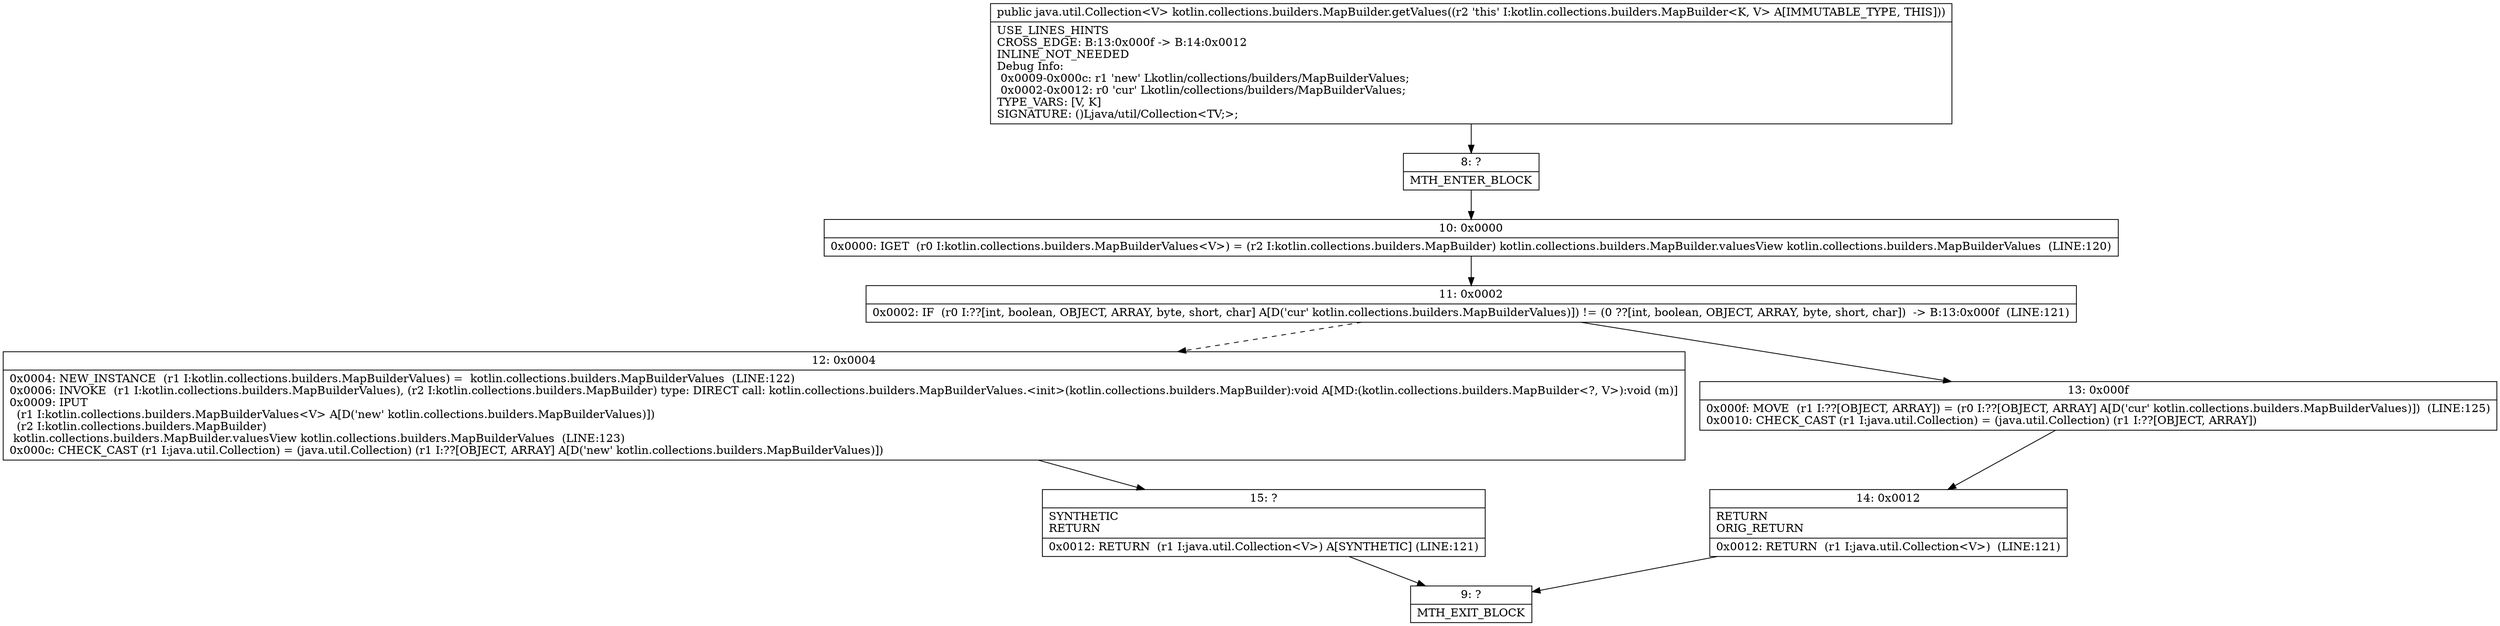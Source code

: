 digraph "CFG forkotlin.collections.builders.MapBuilder.getValues()Ljava\/util\/Collection;" {
Node_8 [shape=record,label="{8\:\ ?|MTH_ENTER_BLOCK\l}"];
Node_10 [shape=record,label="{10\:\ 0x0000|0x0000: IGET  (r0 I:kotlin.collections.builders.MapBuilderValues\<V\>) = (r2 I:kotlin.collections.builders.MapBuilder) kotlin.collections.builders.MapBuilder.valuesView kotlin.collections.builders.MapBuilderValues  (LINE:120)\l}"];
Node_11 [shape=record,label="{11\:\ 0x0002|0x0002: IF  (r0 I:??[int, boolean, OBJECT, ARRAY, byte, short, char] A[D('cur' kotlin.collections.builders.MapBuilderValues)]) != (0 ??[int, boolean, OBJECT, ARRAY, byte, short, char])  \-\> B:13:0x000f  (LINE:121)\l}"];
Node_12 [shape=record,label="{12\:\ 0x0004|0x0004: NEW_INSTANCE  (r1 I:kotlin.collections.builders.MapBuilderValues) =  kotlin.collections.builders.MapBuilderValues  (LINE:122)\l0x0006: INVOKE  (r1 I:kotlin.collections.builders.MapBuilderValues), (r2 I:kotlin.collections.builders.MapBuilder) type: DIRECT call: kotlin.collections.builders.MapBuilderValues.\<init\>(kotlin.collections.builders.MapBuilder):void A[MD:(kotlin.collections.builders.MapBuilder\<?, V\>):void (m)]\l0x0009: IPUT  \l  (r1 I:kotlin.collections.builders.MapBuilderValues\<V\> A[D('new' kotlin.collections.builders.MapBuilderValues)])\l  (r2 I:kotlin.collections.builders.MapBuilder)\l kotlin.collections.builders.MapBuilder.valuesView kotlin.collections.builders.MapBuilderValues  (LINE:123)\l0x000c: CHECK_CAST (r1 I:java.util.Collection) = (java.util.Collection) (r1 I:??[OBJECT, ARRAY] A[D('new' kotlin.collections.builders.MapBuilderValues)]) \l}"];
Node_15 [shape=record,label="{15\:\ ?|SYNTHETIC\lRETURN\l|0x0012: RETURN  (r1 I:java.util.Collection\<V\>) A[SYNTHETIC] (LINE:121)\l}"];
Node_9 [shape=record,label="{9\:\ ?|MTH_EXIT_BLOCK\l}"];
Node_13 [shape=record,label="{13\:\ 0x000f|0x000f: MOVE  (r1 I:??[OBJECT, ARRAY]) = (r0 I:??[OBJECT, ARRAY] A[D('cur' kotlin.collections.builders.MapBuilderValues)])  (LINE:125)\l0x0010: CHECK_CAST (r1 I:java.util.Collection) = (java.util.Collection) (r1 I:??[OBJECT, ARRAY]) \l}"];
Node_14 [shape=record,label="{14\:\ 0x0012|RETURN\lORIG_RETURN\l|0x0012: RETURN  (r1 I:java.util.Collection\<V\>)  (LINE:121)\l}"];
MethodNode[shape=record,label="{public java.util.Collection\<V\> kotlin.collections.builders.MapBuilder.getValues((r2 'this' I:kotlin.collections.builders.MapBuilder\<K, V\> A[IMMUTABLE_TYPE, THIS]))  | USE_LINES_HINTS\lCROSS_EDGE: B:13:0x000f \-\> B:14:0x0012\lINLINE_NOT_NEEDED\lDebug Info:\l  0x0009\-0x000c: r1 'new' Lkotlin\/collections\/builders\/MapBuilderValues;\l  0x0002\-0x0012: r0 'cur' Lkotlin\/collections\/builders\/MapBuilderValues;\lTYPE_VARS: [V, K]\lSIGNATURE: ()Ljava\/util\/Collection\<TV;\>;\l}"];
MethodNode -> Node_8;Node_8 -> Node_10;
Node_10 -> Node_11;
Node_11 -> Node_12[style=dashed];
Node_11 -> Node_13;
Node_12 -> Node_15;
Node_15 -> Node_9;
Node_13 -> Node_14;
Node_14 -> Node_9;
}

